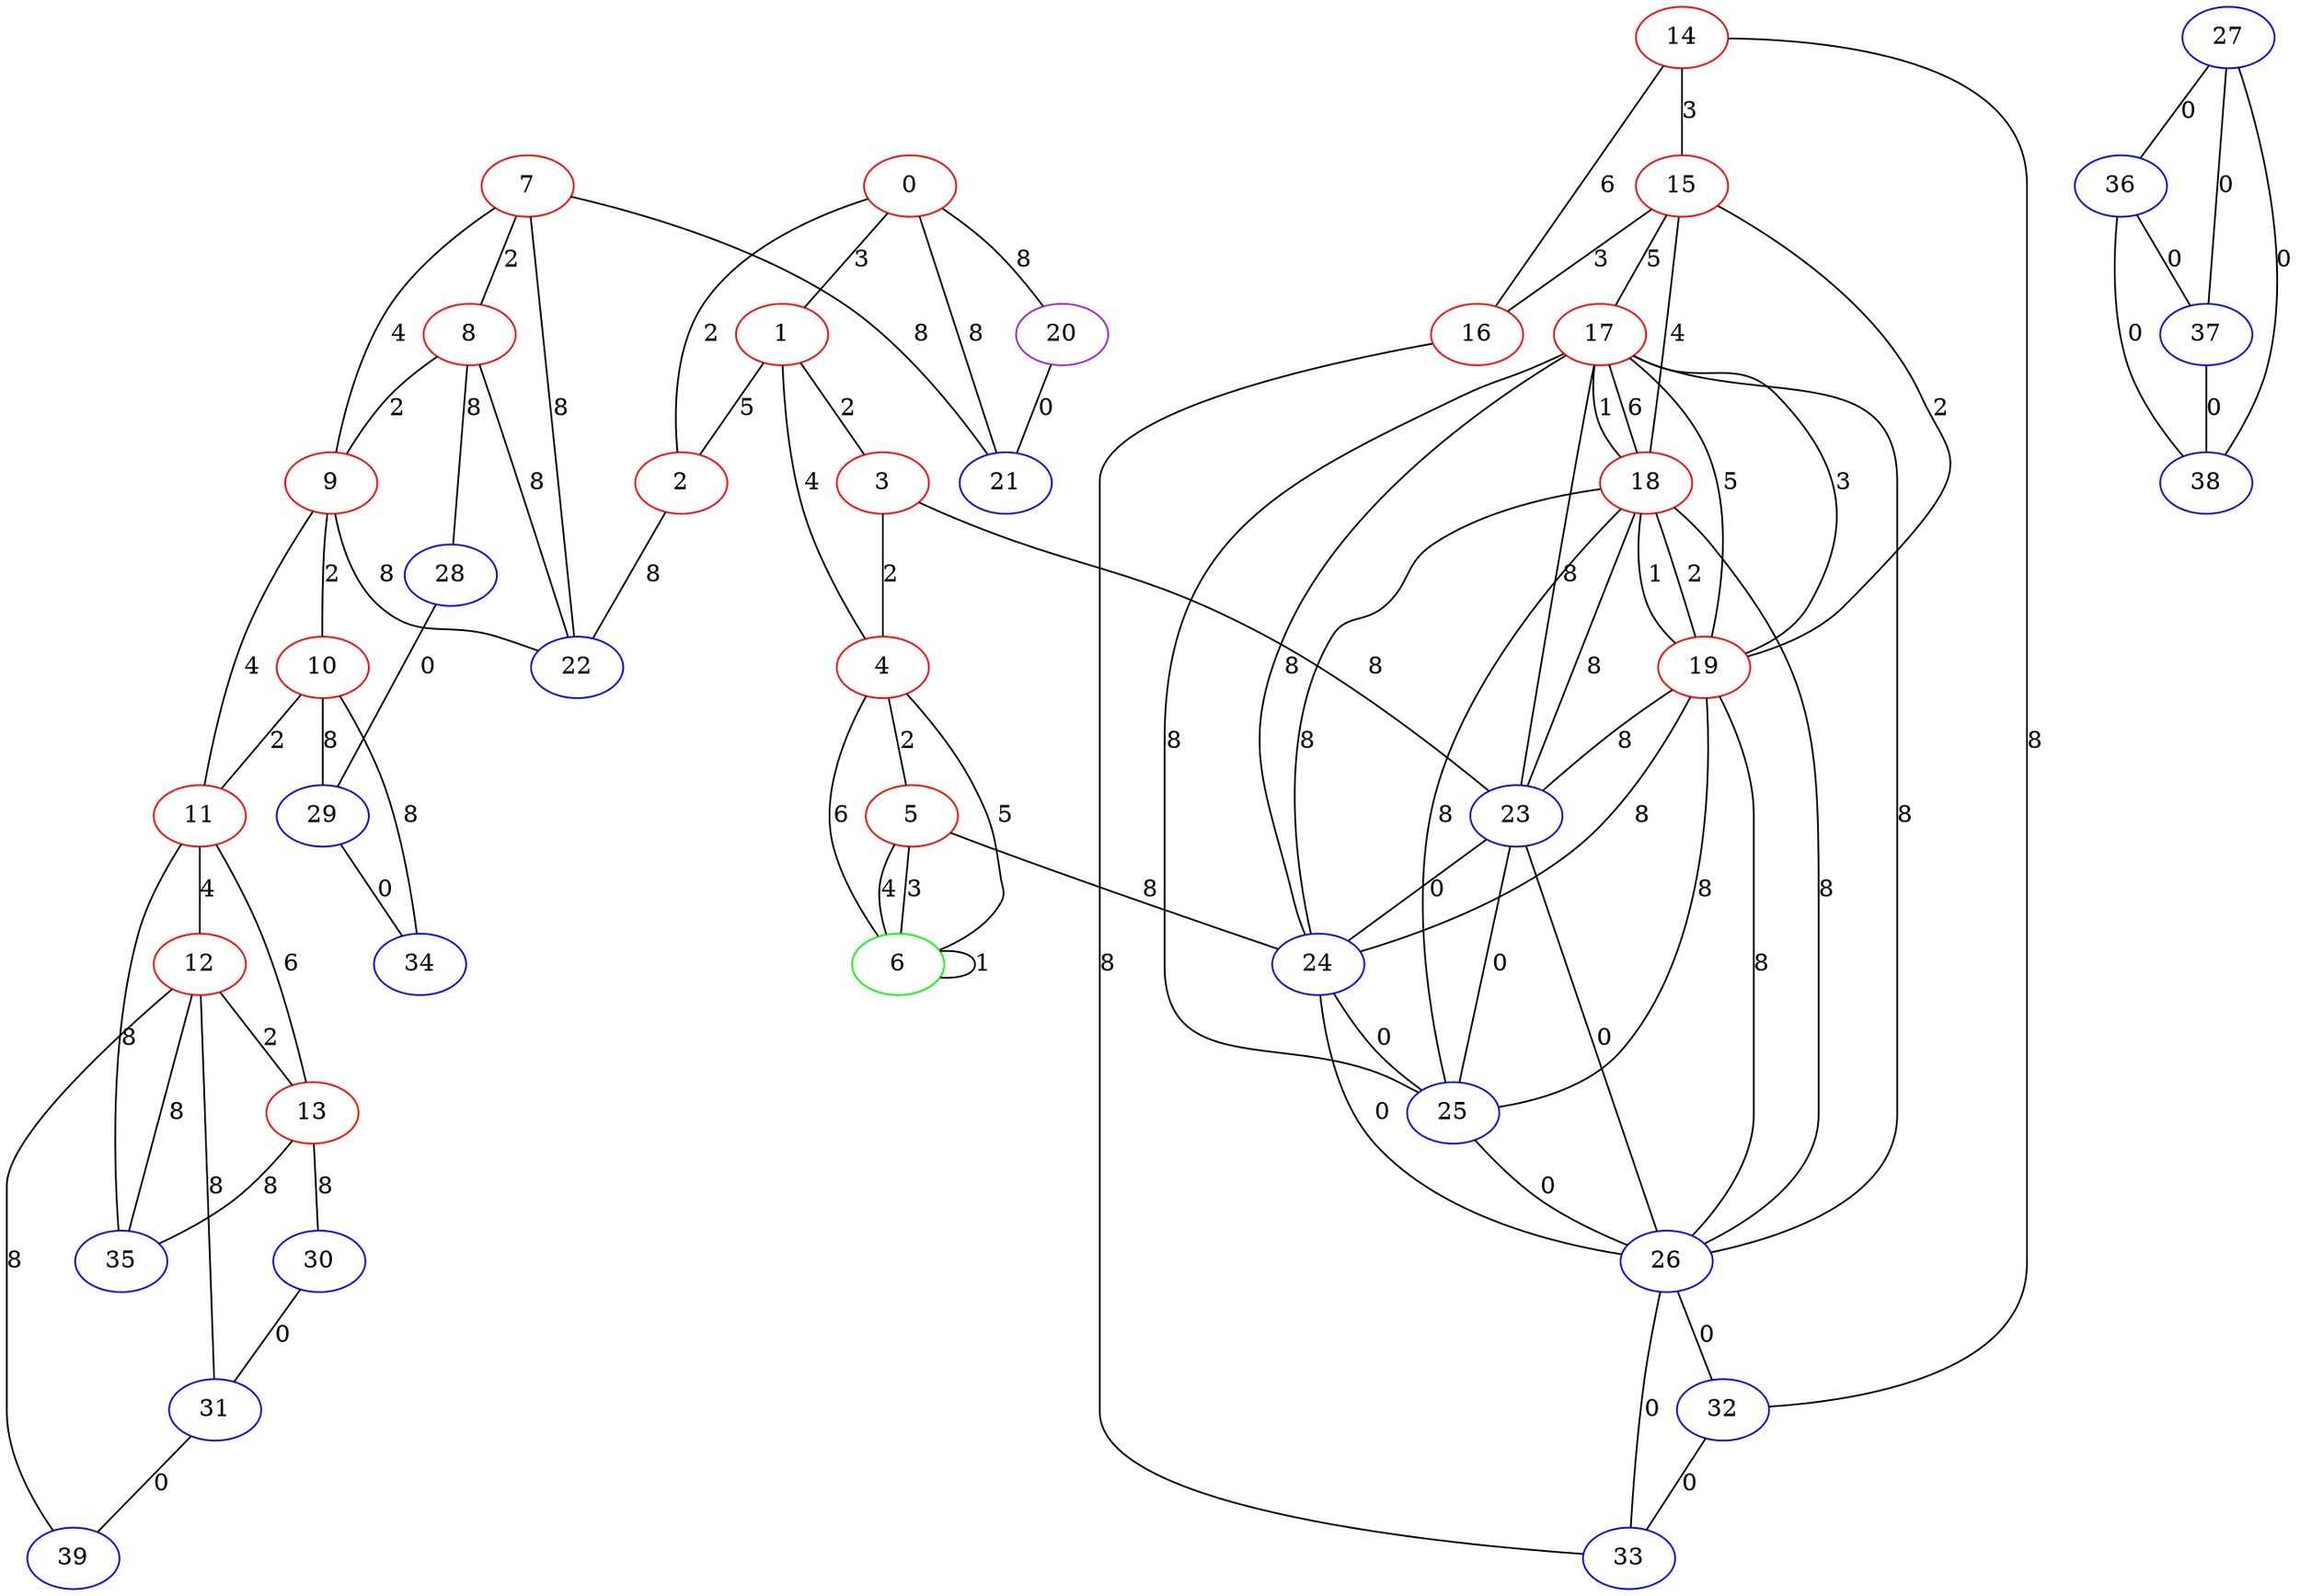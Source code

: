 graph "" {
0 [color=red, weight=1];
1 [color=red, weight=1];
2 [color=red, weight=1];
3 [color=red, weight=1];
4 [color=red, weight=1];
5 [color=red, weight=1];
6 [color=green, weight=2];
7 [color=red, weight=1];
8 [color=red, weight=1];
9 [color=red, weight=1];
10 [color=red, weight=1];
11 [color=red, weight=1];
12 [color=red, weight=1];
13 [color=red, weight=1];
14 [color=red, weight=1];
15 [color=red, weight=1];
16 [color=red, weight=1];
17 [color=red, weight=1];
18 [color=red, weight=1];
19 [color=red, weight=1];
20 [color=purple, weight=4];
21 [color=blue, weight=3];
22 [color=blue, weight=3];
23 [color=blue, weight=3];
24 [color=blue, weight=3];
25 [color=blue, weight=3];
26 [color=blue, weight=3];
27 [color=blue, weight=3];
28 [color=blue, weight=3];
29 [color=blue, weight=3];
30 [color=blue, weight=3];
31 [color=blue, weight=3];
32 [color=blue, weight=3];
33 [color=blue, weight=3];
34 [color=blue, weight=3];
35 [color=blue, weight=3];
36 [color=blue, weight=3];
37 [color=blue, weight=3];
38 [color=blue, weight=3];
39 [color=blue, weight=3];
0 -- 1  [key=0, label=3];
0 -- 2  [key=0, label=2];
0 -- 20  [key=0, label=8];
0 -- 21  [key=0, label=8];
1 -- 2  [key=0, label=5];
1 -- 3  [key=0, label=2];
1 -- 4  [key=0, label=4];
2 -- 22  [key=0, label=8];
3 -- 4  [key=0, label=2];
3 -- 23  [key=0, label=8];
4 -- 5  [key=0, label=2];
4 -- 6  [key=0, label=5];
4 -- 6  [key=1, label=6];
5 -- 24  [key=0, label=8];
5 -- 6  [key=0, label=3];
5 -- 6  [key=1, label=4];
6 -- 6  [key=0, label=1];
7 -- 8  [key=0, label=2];
7 -- 9  [key=0, label=4];
7 -- 21  [key=0, label=8];
7 -- 22  [key=0, label=8];
8 -- 9  [key=0, label=2];
8 -- 28  [key=0, label=8];
8 -- 22  [key=0, label=8];
9 -- 10  [key=0, label=2];
9 -- 11  [key=0, label=4];
9 -- 22  [key=0, label=8];
10 -- 34  [key=0, label=8];
10 -- 11  [key=0, label=2];
10 -- 29  [key=0, label=8];
11 -- 35  [key=0, label=8];
11 -- 12  [key=0, label=4];
11 -- 13  [key=0, label=6];
12 -- 35  [key=0, label=8];
12 -- 13  [key=0, label=2];
12 -- 39  [key=0, label=8];
12 -- 31  [key=0, label=8];
13 -- 35  [key=0, label=8];
13 -- 30  [key=0, label=8];
14 -- 16  [key=0, label=6];
14 -- 32  [key=0, label=8];
14 -- 15  [key=0, label=3];
15 -- 16  [key=0, label=3];
15 -- 17  [key=0, label=5];
15 -- 18  [key=0, label=4];
15 -- 19  [key=0, label=2];
16 -- 33  [key=0, label=8];
17 -- 18  [key=0, label=1];
17 -- 18  [key=1, label=6];
17 -- 19  [key=0, label=3];
17 -- 19  [key=1, label=5];
17 -- 23  [key=0, label=8];
17 -- 24  [key=0, label=8];
17 -- 25  [key=0, label=8];
17 -- 26  [key=0, label=8];
18 -- 19  [key=0, label=2];
18 -- 19  [key=1, label=1];
18 -- 23  [key=0, label=8];
18 -- 24  [key=0, label=8];
18 -- 25  [key=0, label=8];
18 -- 26  [key=0, label=8];
19 -- 23  [key=0, label=8];
19 -- 24  [key=0, label=8];
19 -- 25  [key=0, label=8];
19 -- 26  [key=0, label=8];
20 -- 21  [key=0, label=0];
23 -- 24  [key=0, label=0];
23 -- 25  [key=0, label=0];
23 -- 26  [key=0, label=0];
24 -- 25  [key=0, label=0];
24 -- 26  [key=0, label=0];
25 -- 26  [key=0, label=0];
26 -- 32  [key=0, label=0];
26 -- 33  [key=0, label=0];
27 -- 36  [key=0, label=0];
27 -- 37  [key=0, label=0];
27 -- 38  [key=0, label=0];
28 -- 29  [key=0, label=0];
29 -- 34  [key=0, label=0];
30 -- 31  [key=0, label=0];
31 -- 39  [key=0, label=0];
32 -- 33  [key=0, label=0];
36 -- 37  [key=0, label=0];
36 -- 38  [key=0, label=0];
37 -- 38  [key=0, label=0];
}
